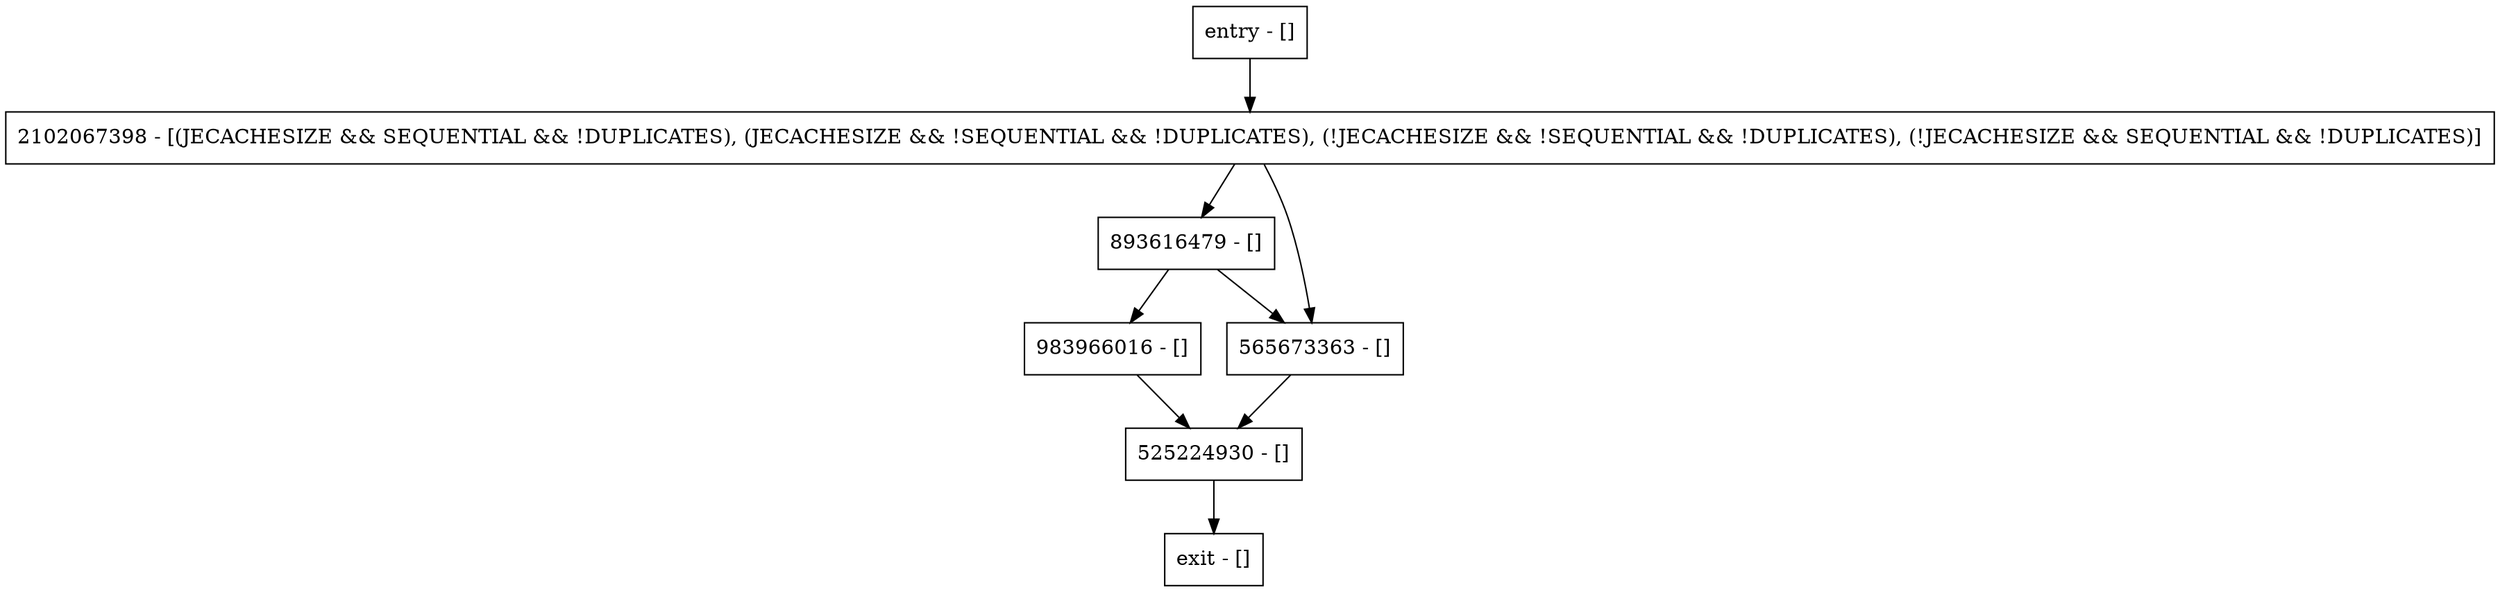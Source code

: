digraph isTransientOrNull {
node [shape=record];
entry [label="entry - []"];
exit [label="exit - []"];
525224930 [label="525224930 - []"];
983966016 [label="983966016 - []"];
893616479 [label="893616479 - []"];
565673363 [label="565673363 - []"];
2102067398 [label="2102067398 - [(JECACHESIZE && SEQUENTIAL && !DUPLICATES), (JECACHESIZE && !SEQUENTIAL && !DUPLICATES), (!JECACHESIZE && !SEQUENTIAL && !DUPLICATES), (!JECACHESIZE && SEQUENTIAL && !DUPLICATES)]"];
entry;
exit;
entry -> 2102067398;
525224930 -> exit;
983966016 -> 525224930;
893616479 -> 983966016;
893616479 -> 565673363;
565673363 -> 525224930;
2102067398 -> 893616479;
2102067398 -> 565673363;
}
